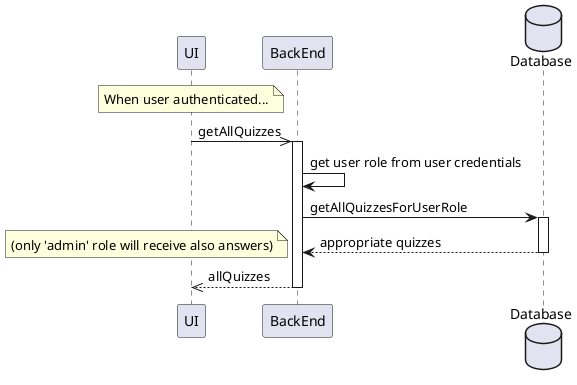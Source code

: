 @startuml
participant UI
participant BackEnd
database    Database

note over UI:When user authenticated...
UI->>BackEnd ++: getAllQuizzes
BackEnd->BackEnd:get user role from user credentials
BackEnd->Database++: getAllQuizzesForUserRole
Database-->BackEnd--: appropriate quizzes
note left:(only 'admin' role will receive also answers)
BackEnd-->>UI--:allQuizzes
@enduml